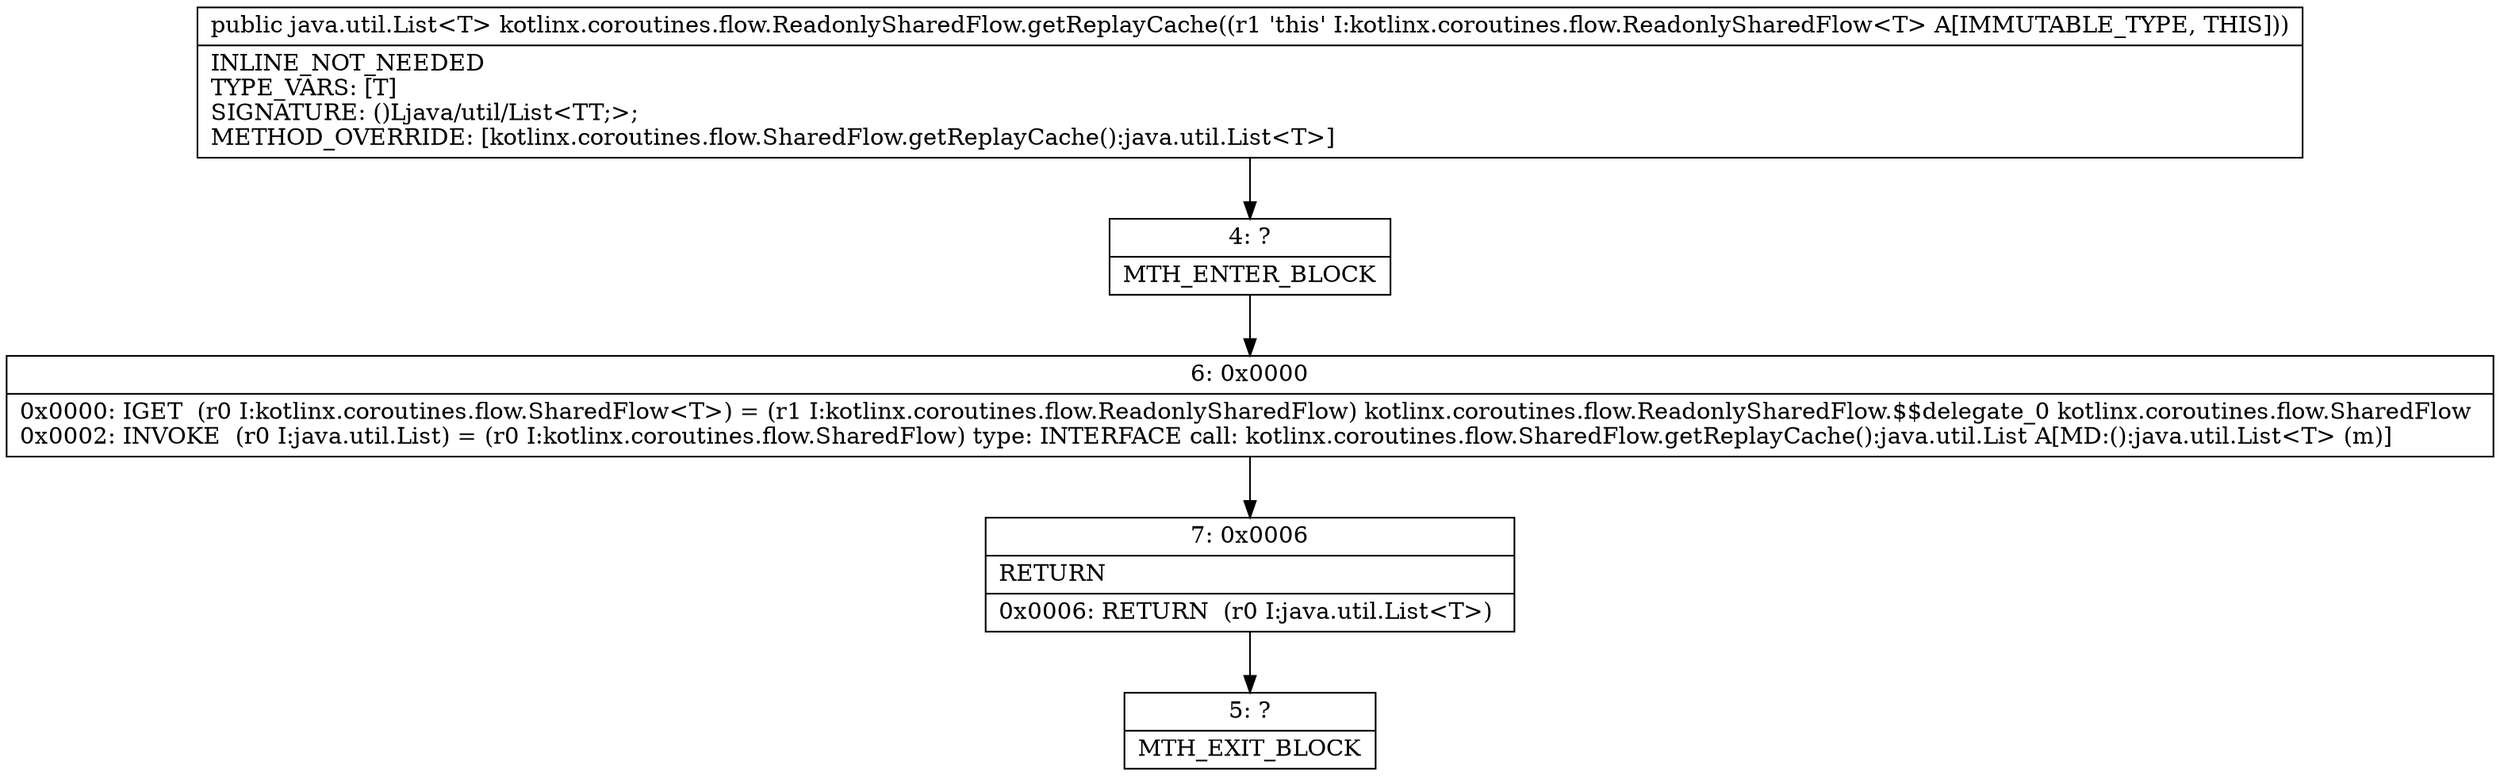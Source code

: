 digraph "CFG forkotlinx.coroutines.flow.ReadonlySharedFlow.getReplayCache()Ljava\/util\/List;" {
Node_4 [shape=record,label="{4\:\ ?|MTH_ENTER_BLOCK\l}"];
Node_6 [shape=record,label="{6\:\ 0x0000|0x0000: IGET  (r0 I:kotlinx.coroutines.flow.SharedFlow\<T\>) = (r1 I:kotlinx.coroutines.flow.ReadonlySharedFlow) kotlinx.coroutines.flow.ReadonlySharedFlow.$$delegate_0 kotlinx.coroutines.flow.SharedFlow \l0x0002: INVOKE  (r0 I:java.util.List) = (r0 I:kotlinx.coroutines.flow.SharedFlow) type: INTERFACE call: kotlinx.coroutines.flow.SharedFlow.getReplayCache():java.util.List A[MD:():java.util.List\<T\> (m)]\l}"];
Node_7 [shape=record,label="{7\:\ 0x0006|RETURN\l|0x0006: RETURN  (r0 I:java.util.List\<T\>) \l}"];
Node_5 [shape=record,label="{5\:\ ?|MTH_EXIT_BLOCK\l}"];
MethodNode[shape=record,label="{public java.util.List\<T\> kotlinx.coroutines.flow.ReadonlySharedFlow.getReplayCache((r1 'this' I:kotlinx.coroutines.flow.ReadonlySharedFlow\<T\> A[IMMUTABLE_TYPE, THIS]))  | INLINE_NOT_NEEDED\lTYPE_VARS: [T]\lSIGNATURE: ()Ljava\/util\/List\<TT;\>;\lMETHOD_OVERRIDE: [kotlinx.coroutines.flow.SharedFlow.getReplayCache():java.util.List\<T\>]\l}"];
MethodNode -> Node_4;Node_4 -> Node_6;
Node_6 -> Node_7;
Node_7 -> Node_5;
}

